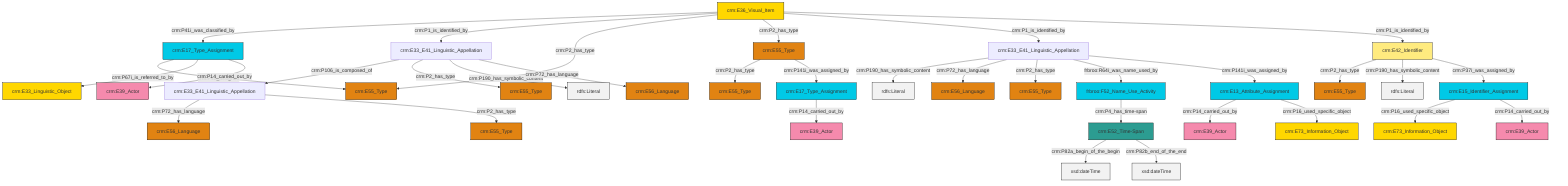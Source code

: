 graph TD
classDef Literal fill:#f2f2f2,stroke:#000000;
classDef CRM_Entity fill:#FFFFFF,stroke:#000000;
classDef Temporal_Entity fill:#00C9E6, stroke:#000000;
classDef Type fill:#E18312, stroke:#000000;
classDef Time-Span fill:#2C9C91, stroke:#000000;
classDef Appellation fill:#FFEB7F, stroke:#000000;
classDef Place fill:#008836, stroke:#000000;
classDef Persistent_Item fill:#B266B2, stroke:#000000;
classDef Conceptual_Object fill:#FFD700, stroke:#000000;
classDef Physical_Thing fill:#D2B48C, stroke:#000000;
classDef Actor fill:#f58aad, stroke:#000000;
classDef PC_Classes fill:#4ce600, stroke:#000000;
classDef Multi fill:#cccccc,stroke:#000000;

0["crm:E36_Visual_Item"]:::Conceptual_Object -->|crm:P41i_was_classified_by| 1["crm:E17_Type_Assignment"]:::Temporal_Entity
6["crm:E42_Identifier"]:::Appellation -->|crm:P2_has_type| 7["crm:E55_Type"]:::Type
1["crm:E17_Type_Assignment"]:::Temporal_Entity -->|crm:P42_assigned| 8["crm:E55_Type"]:::Type
0["crm:E36_Visual_Item"]:::Conceptual_Object -->|crm:P1_is_identified_by| 9["crm:E33_E41_Linguistic_Appellation"]:::Default
6["crm:E42_Identifier"]:::Appellation -->|crm:P190_has_symbolic_content| 10[rdfs:Literal]:::Literal
11["crm:E13_Attribute_Assignment"]:::Temporal_Entity -->|crm:P14_carried_out_by| 12["crm:E39_Actor"]:::Actor
13["crm:E15_Identifier_Assignment"]:::Temporal_Entity -->|crm:P16_used_specific_object| 14["crm:E73_Information_Object"]:::Conceptual_Object
18["crm:E33_E41_Linguistic_Appellation"]:::Default -->|crm:P72_has_language| 19["crm:E56_Language"]:::Type
20["crm:E55_Type"]:::Type -->|crm:P2_has_type| 21["crm:E55_Type"]:::Type
11["crm:E13_Attribute_Assignment"]:::Temporal_Entity -->|crm:P16_used_specific_object| 24["crm:E73_Information_Object"]:::Conceptual_Object
9["crm:E33_E41_Linguistic_Appellation"]:::Default -->|crm:P106_is_composed_of| 18["crm:E33_E41_Linguistic_Appellation"]:::Default
26["crm:E33_E41_Linguistic_Appellation"]:::Default -->|crm:P190_has_symbolic_content| 27[rdfs:Literal]:::Literal
0["crm:E36_Visual_Item"]:::Conceptual_Object -->|crm:P2_has_type| 8["crm:E55_Type"]:::Type
26["crm:E33_E41_Linguistic_Appellation"]:::Default -->|crm:P72_has_language| 29["crm:E56_Language"]:::Type
9["crm:E33_E41_Linguistic_Appellation"]:::Default -->|crm:P2_has_type| 30["crm:E55_Type"]:::Type
16["crm:E52_Time-Span"]:::Time-Span -->|crm:P82a_begin_of_the_begin| 35[xsd:dateTime]:::Literal
16["crm:E52_Time-Span"]:::Time-Span -->|crm:P82b_end_of_the_end| 40[xsd:dateTime]:::Literal
9["crm:E33_E41_Linguistic_Appellation"]:::Default -->|crm:P190_has_symbolic_content| 41[rdfs:Literal]:::Literal
13["crm:E15_Identifier_Assignment"]:::Temporal_Entity -->|crm:P14_carried_out_by| 2["crm:E39_Actor"]:::Actor
31["frbroo:F52_Name_Use_Activity"]:::Temporal_Entity -->|crm:P4_has_time-span| 16["crm:E52_Time-Span"]:::Time-Span
0["crm:E36_Visual_Item"]:::Conceptual_Object -->|crm:P2_has_type| 20["crm:E55_Type"]:::Type
44["crm:E17_Type_Assignment"]:::Temporal_Entity -->|crm:P14_carried_out_by| 45["crm:E39_Actor"]:::Actor
26["crm:E33_E41_Linguistic_Appellation"]:::Default -->|crm:P2_has_type| 38["crm:E55_Type"]:::Type
18["crm:E33_E41_Linguistic_Appellation"]:::Default -->|crm:P2_has_type| 22["crm:E55_Type"]:::Type
6["crm:E42_Identifier"]:::Appellation -->|crm:P37i_was_assigned_by| 13["crm:E15_Identifier_Assignment"]:::Temporal_Entity
0["crm:E36_Visual_Item"]:::Conceptual_Object -->|crm:P1_is_identified_by| 26["crm:E33_E41_Linguistic_Appellation"]:::Default
9["crm:E33_E41_Linguistic_Appellation"]:::Default -->|crm:P72_has_language| 4["crm:E56_Language"]:::Type
26["crm:E33_E41_Linguistic_Appellation"]:::Default -->|frbroo:R64i_was_name_used_by| 31["frbroo:F52_Name_Use_Activity"]:::Temporal_Entity
0["crm:E36_Visual_Item"]:::Conceptual_Object -->|crm:P1_is_identified_by| 6["crm:E42_Identifier"]:::Appellation
20["crm:E55_Type"]:::Type -->|crm:P141i_was_assigned_by| 44["crm:E17_Type_Assignment"]:::Temporal_Entity
1["crm:E17_Type_Assignment"]:::Temporal_Entity -->|crm:P67i_is_referred_to_by| 57["crm:E33_Linguistic_Object"]:::Conceptual_Object
1["crm:E17_Type_Assignment"]:::Temporal_Entity -->|crm:P14_carried_out_by| 50["crm:E39_Actor"]:::Actor
26["crm:E33_E41_Linguistic_Appellation"]:::Default -->|crm:P141i_was_assigned_by| 11["crm:E13_Attribute_Assignment"]:::Temporal_Entity